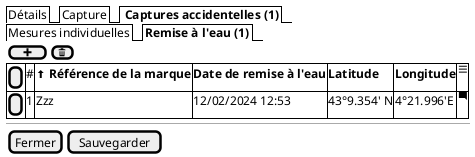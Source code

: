 @startsalt
{

  {/  Détails | Capture | <b> Captures accidentelles (1) }
  {/  Mesures individuelles | <b>Remise à l'eau (1) }

    { [ <&plus> ] | [<&trash>] }
	{#
      [ ] | # | <&arrow-thick-top> <b>Référence de la marque | <b>Date de remise à l'eau     | <b>Latitude   | <b>Longitude | <&menu>
      [ ] | 1 | Zzz | 12/02/2024 12:53          | 43°9.354' N | 4°21.996'E | <&comment-square>
    }
  --

  {
    [Fermer] | [Sauvegarder]
  }
}
@endsalt
